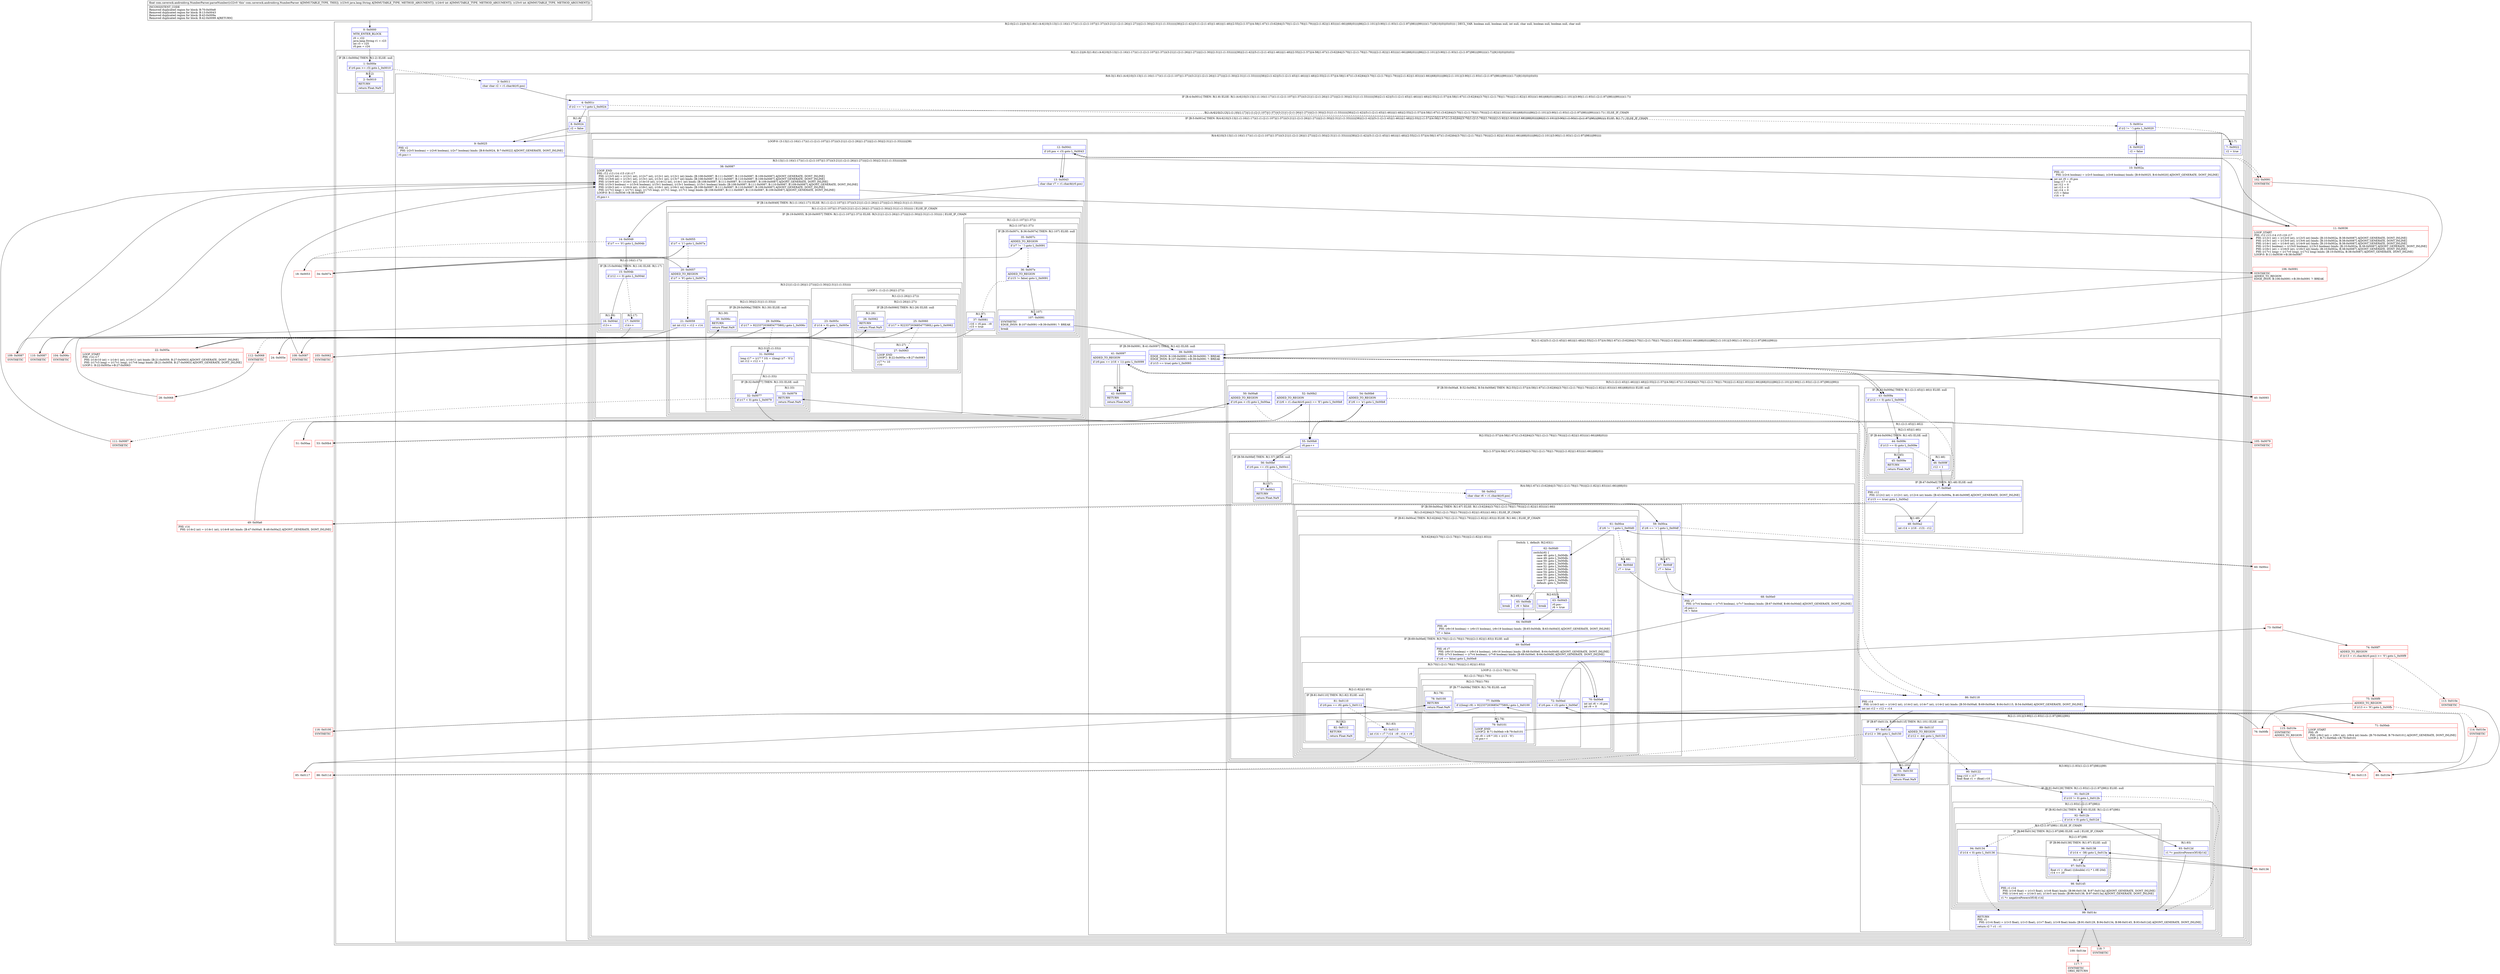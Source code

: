 digraph "CFG forcom.caverock.androidsvg.NumberParser.parseNumber(Ljava\/lang\/String;II)F" {
subgraph cluster_Region_347357995 {
label = "R(2:0|(2:(1:2)|(6:3|(1:8)(1:(4:6|10|(3:13|(1:(1:16)(1:17))(1:(1:(2:(1:107)|(1:37)))(3:21|(1:(2:(1:26)|(1:27)))|(2:(1:30)|(2:31|(1:(1:33))))))|38)|(2:(1:42)|(5:(1:(2:(1:45)|(1:46)))|(1:48)|(2:55|(2:(1:57)|(4:58|(1:67)(1:(3:62|64|(3:70|(1:(2:(1:78)|(1:79)))|(2:(1:82)|(1:83))))(1:66))|68|(0))))|86|(2:(1:101)|(3:90|(1:(1:93)(1:(2:(1:97)|98)))|99)))))(1:7))|9|10|(0)|(0)(0)))) | DECL_VAR: boolean null, boolean null, int null, char null, boolean null, boolean null, char null\l";
node [shape=record,color=blue];
Node_0 [shape=record,label="{0\:\ 0x0000|MTH_ENTER_BLOCK\l|r0 = r22\ljava.lang.String r1 = r23\lint r3 = r25\lr0.pos = r24\l}"];
subgraph cluster_Region_91463480 {
label = "R(2:(1:2)|(6:3|(1:8)(1:(4:6|10|(3:13|(1:(1:16)(1:17))(1:(1:(2:(1:107)|(1:37)))(3:21|(1:(2:(1:26)|(1:27)))|(2:(1:30)|(2:31|(1:(1:33))))))|38)|(2:(1:42)|(5:(1:(2:(1:45)|(1:46)))|(1:48)|(2:55|(2:(1:57)|(4:58|(1:67)(1:(3:62|64|(3:70|(1:(2:(1:78)|(1:79)))|(2:(1:82)|(1:83))))(1:66))|68|(0))))|86|(2:(1:101)|(3:90|(1:(1:93)(1:(2:(1:97)|98)))|99)))))(1:7))|9|10|(0)|(0)(0)))";
node [shape=record,color=blue];
subgraph cluster_IfRegion_852303139 {
label = "IF [B:1:0x000e] THEN: R(1:2) ELSE: null";
node [shape=record,color=blue];
Node_1 [shape=record,label="{1\:\ 0x000e|if (r0.pos \>= r3) goto L_0x0010\l}"];
subgraph cluster_Region_1757972447 {
label = "R(1:2)";
node [shape=record,color=blue];
Node_2 [shape=record,label="{2\:\ 0x0010|RETURN\l|return Float.NaN\l}"];
}
}
subgraph cluster_Region_948145558 {
label = "R(6:3|(1:8)(1:(4:6|10|(3:13|(1:(1:16)(1:17))(1:(1:(2:(1:107)|(1:37)))(3:21|(1:(2:(1:26)|(1:27)))|(2:(1:30)|(2:31|(1:(1:33))))))|38)|(2:(1:42)|(5:(1:(2:(1:45)|(1:46)))|(1:48)|(2:55|(2:(1:57)|(4:58|(1:67)(1:(3:62|64|(3:70|(1:(2:(1:78)|(1:79)))|(2:(1:82)|(1:83))))(1:66))|68|(0))))|86|(2:(1:101)|(3:90|(1:(1:93)(1:(2:(1:97)|98)))|99)))))(1:7))|9|10|(0)|(0)(0))";
node [shape=record,color=blue];
Node_3 [shape=record,label="{3\:\ 0x0011|char char r2 = r1.charAt(r0.pos)\l}"];
subgraph cluster_IfRegion_1851562354 {
label = "IF [B:4:0x001c] THEN: R(1:8) ELSE: R(1:(4:6|10|(3:13|(1:(1:16)(1:17))(1:(1:(2:(1:107)|(1:37)))(3:21|(1:(2:(1:26)|(1:27)))|(2:(1:30)|(2:31|(1:(1:33))))))|38)|(2:(1:42)|(5:(1:(2:(1:45)|(1:46)))|(1:48)|(2:55|(2:(1:57)|(4:58|(1:67)(1:(3:62|64|(3:70|(1:(2:(1:78)|(1:79)))|(2:(1:82)|(1:83))))(1:66))|68|(0))))|86|(2:(1:101)|(3:90|(1:(1:93)(1:(2:(1:97)|98)))|99)))))(1:7))";
node [shape=record,color=blue];
Node_4 [shape=record,label="{4\:\ 0x001c|if (r2 == '+') goto L_0x0024\l}"];
subgraph cluster_Region_771190282 {
label = "R(1:8)";
node [shape=record,color=blue];
Node_8 [shape=record,label="{8\:\ 0x0024|r2 = false\l}"];
}
subgraph cluster_Region_1014810774 {
label = "R(1:(4:6|10|(3:13|(1:(1:16)(1:17))(1:(1:(2:(1:107)|(1:37)))(3:21|(1:(2:(1:26)|(1:27)))|(2:(1:30)|(2:31|(1:(1:33))))))|38)|(2:(1:42)|(5:(1:(2:(1:45)|(1:46)))|(1:48)|(2:55|(2:(1:57)|(4:58|(1:67)(1:(3:62|64|(3:70|(1:(2:(1:78)|(1:79)))|(2:(1:82)|(1:83))))(1:66))|68|(0))))|86|(2:(1:101)|(3:90|(1:(1:93)(1:(2:(1:97)|98)))|99)))))(1:7)) | ELSE_IF_CHAIN\l";
node [shape=record,color=blue];
subgraph cluster_IfRegion_1972597465 {
label = "IF [B:5:0x001e] THEN: R(4:6|10|(3:13|(1:(1:16)(1:17))(1:(1:(2:(1:107)|(1:37)))(3:21|(1:(2:(1:26)|(1:27)))|(2:(1:30)|(2:31|(1:(1:33))))))|38)|(2:(1:42)|(5:(1:(2:(1:45)|(1:46)))|(1:48)|(2:55|(2:(1:57)|(4:58|(1:67)(1:(3:62|64|(3:70|(1:(2:(1:78)|(1:79)))|(2:(1:82)|(1:83))))(1:66))|68|(0))))|86|(2:(1:101)|(3:90|(1:(1:93)(1:(2:(1:97)|98)))|99))))) ELSE: R(1:7) | ELSE_IF_CHAIN\l";
node [shape=record,color=blue];
Node_5 [shape=record,label="{5\:\ 0x001e|if (r2 != '\-') goto L_0x0020\l}"];
subgraph cluster_Region_1423711641 {
label = "R(4:6|10|(3:13|(1:(1:16)(1:17))(1:(1:(2:(1:107)|(1:37)))(3:21|(1:(2:(1:26)|(1:27)))|(2:(1:30)|(2:31|(1:(1:33))))))|38)|(2:(1:42)|(5:(1:(2:(1:45)|(1:46)))|(1:48)|(2:55|(2:(1:57)|(4:58|(1:67)(1:(3:62|64|(3:70|(1:(2:(1:78)|(1:79)))|(2:(1:82)|(1:83))))(1:66))|68|(0))))|86|(2:(1:101)|(3:90|(1:(1:93)(1:(2:(1:97)|98)))|99)))))";
node [shape=record,color=blue];
Node_6 [shape=record,label="{6\:\ 0x0020|r2 = false\l}"];
Node_10 [shape=record,label="{10\:\ 0x002a|PHI: r2 \l  PHI: (r2v4 boolean) = (r2v5 boolean), (r2v8 boolean) binds: [B:9:0x0025, B:6:0x0020] A[DONT_GENERATE, DONT_INLINE]\l|int int r9 = r0.pos\llong r17 = 0\lint r12 = 0\lint r13 = 0\lint r14 = 0\lr15 = false\lr16 = 0\l}"];
subgraph cluster_LoopRegion_1709960995 {
label = "LOOP:0: (3:13|(1:(1:16)(1:17))(1:(1:(2:(1:107)|(1:37)))(3:21|(1:(2:(1:26)|(1:27)))|(2:(1:30)|(2:31|(1:(1:33))))))|38)";
node [shape=record,color=blue];
Node_12 [shape=record,label="{12\:\ 0x0041|if (r0.pos \< r3) goto L_0x0043\l}"];
subgraph cluster_Region_148628828 {
label = "R(3:13|(1:(1:16)(1:17))(1:(1:(2:(1:107)|(1:37)))(3:21|(1:(2:(1:26)|(1:27)))|(2:(1:30)|(2:31|(1:(1:33))))))|38)";
node [shape=record,color=blue];
Node_13 [shape=record,label="{13\:\ 0x0043|char char r7 = r1.charAt(r0.pos)\l}"];
subgraph cluster_IfRegion_892354166 {
label = "IF [B:14:0x0049] THEN: R(1:(1:16)(1:17)) ELSE: R(1:(1:(2:(1:107)|(1:37)))(3:21|(1:(2:(1:26)|(1:27)))|(2:(1:30)|(2:31|(1:(1:33))))))";
node [shape=record,color=blue];
Node_14 [shape=record,label="{14\:\ 0x0049|if (r7 == '0') goto L_0x004b\l}"];
subgraph cluster_Region_1714624767 {
label = "R(1:(1:16)(1:17))";
node [shape=record,color=blue];
subgraph cluster_IfRegion_343415982 {
label = "IF [B:15:0x004b] THEN: R(1:16) ELSE: R(1:17)";
node [shape=record,color=blue];
Node_15 [shape=record,label="{15\:\ 0x004b|if (r12 == 0) goto L_0x004d\l}"];
subgraph cluster_Region_290015706 {
label = "R(1:16)";
node [shape=record,color=blue];
Node_16 [shape=record,label="{16\:\ 0x004d|r13++\l}"];
}
subgraph cluster_Region_1668827129 {
label = "R(1:17)";
node [shape=record,color=blue];
Node_17 [shape=record,label="{17\:\ 0x0050|r14++\l}"];
}
}
}
subgraph cluster_Region_2141245790 {
label = "R(1:(1:(2:(1:107)|(1:37)))(3:21|(1:(2:(1:26)|(1:27)))|(2:(1:30)|(2:31|(1:(1:33)))))) | ELSE_IF_CHAIN\l";
node [shape=record,color=blue];
subgraph cluster_IfRegion_1604346341 {
label = "IF [B:19:0x0055, B:20:0x0057] THEN: R(1:(2:(1:107)|(1:37))) ELSE: R(3:21|(1:(2:(1:26)|(1:27)))|(2:(1:30)|(2:31|(1:(1:33))))) | ELSE_IF_CHAIN\l";
node [shape=record,color=blue];
Node_19 [shape=record,label="{19\:\ 0x0055|if (r7 \< '1') goto L_0x007a\l}"];
Node_20 [shape=record,label="{20\:\ 0x0057|ADDED_TO_REGION\l|if (r7 \> '9') goto L_0x007a\l}"];
subgraph cluster_Region_1400522506 {
label = "R(1:(2:(1:107)|(1:37)))";
node [shape=record,color=blue];
subgraph cluster_Region_160963979 {
label = "R(2:(1:107)|(1:37))";
node [shape=record,color=blue];
subgraph cluster_IfRegion_2004009633 {
label = "IF [B:35:0x007c, B:36:0x007e] THEN: R(1:107) ELSE: null";
node [shape=record,color=blue];
Node_35 [shape=record,label="{35\:\ 0x007c|ADDED_TO_REGION\l|if (r7 != '.') goto L_0x0091\l}"];
Node_36 [shape=record,label="{36\:\ 0x007e|ADDED_TO_REGION\l|if (r15 != false) goto L_0x0091\l}"];
subgraph cluster_Region_1997670567 {
label = "R(1:107)";
node [shape=record,color=blue];
Node_107 [shape=record,label="{107\:\ 0x0091|SYNTHETIC\lEDGE_INSN: B:107:0x0091\-\>B:39:0x0091 ?: BREAK  \l|break\l}"];
}
}
subgraph cluster_Region_976726113 {
label = "R(1:37)";
node [shape=record,color=blue];
Node_37 [shape=record,label="{37\:\ 0x0081|r16 = r0.pos \- r9\lr15 = true\l}"];
}
}
}
subgraph cluster_Region_243612721 {
label = "R(3:21|(1:(2:(1:26)|(1:27)))|(2:(1:30)|(2:31|(1:(1:33)))))";
node [shape=record,color=blue];
Node_21 [shape=record,label="{21\:\ 0x0059|int int r12 = r12 + r14\l}"];
subgraph cluster_LoopRegion_1868235688 {
label = "LOOP:1: (1:(2:(1:26)|(1:27)))";
node [shape=record,color=blue];
Node_23 [shape=record,label="{23\:\ 0x005c|if (r14 \> 0) goto L_0x005e\l}"];
subgraph cluster_Region_247532858 {
label = "R(1:(2:(1:26)|(1:27)))";
node [shape=record,color=blue];
subgraph cluster_Region_260196863 {
label = "R(2:(1:26)|(1:27))";
node [shape=record,color=blue];
subgraph cluster_IfRegion_1300462824 {
label = "IF [B:25:0x0060] THEN: R(1:26) ELSE: null";
node [shape=record,color=blue];
Node_25 [shape=record,label="{25\:\ 0x0060|if (r17 \> 922337203685477580L) goto L_0x0062\l}"];
subgraph cluster_Region_1178560961 {
label = "R(1:26)";
node [shape=record,color=blue];
Node_26 [shape=record,label="{26\:\ 0x0062|RETURN\l|return Float.NaN\l}"];
}
}
subgraph cluster_Region_2121554933 {
label = "R(1:27)";
node [shape=record,color=blue];
Node_27 [shape=record,label="{27\:\ 0x0063|LOOP_END\lLOOP:1: B:22:0x005a\-\>B:27:0x0063\l|r17 *= 10\lr14\-\-\l}"];
}
}
}
}
subgraph cluster_Region_563021457 {
label = "R(2:(1:30)|(2:31|(1:(1:33))))";
node [shape=record,color=blue];
subgraph cluster_IfRegion_1367961045 {
label = "IF [B:29:0x006a] THEN: R(1:30) ELSE: null";
node [shape=record,color=blue];
Node_29 [shape=record,label="{29\:\ 0x006a|if (r17 \> 922337203685477580L) goto L_0x006c\l}"];
subgraph cluster_Region_664889159 {
label = "R(1:30)";
node [shape=record,color=blue];
Node_30 [shape=record,label="{30\:\ 0x006c|RETURN\l|return Float.NaN\l}"];
}
}
subgraph cluster_Region_749078035 {
label = "R(2:31|(1:(1:33)))";
node [shape=record,color=blue];
Node_31 [shape=record,label="{31\:\ 0x006d|long r17 = (r17 * 10) + ((long) (r7 \- '0'))\lint r12 = r12 + 1\l}"];
subgraph cluster_Region_988880893 {
label = "R(1:(1:33))";
node [shape=record,color=blue];
subgraph cluster_IfRegion_234766306 {
label = "IF [B:32:0x0077] THEN: R(1:33) ELSE: null";
node [shape=record,color=blue];
Node_32 [shape=record,label="{32\:\ 0x0077|if (r17 \< 0) goto L_0x0079\l}"];
subgraph cluster_Region_121444355 {
label = "R(1:33)";
node [shape=record,color=blue];
Node_33 [shape=record,label="{33\:\ 0x0079|RETURN\l|return Float.NaN\l}"];
}
}
}
}
}
}
}
}
}
Node_38 [shape=record,label="{38\:\ 0x0087|LOOP_END\lPHI: r12 r13 r14 r15 r16 r17 \l  PHI: (r12v5 int) = (r12v1 int), (r12v7 int), (r12v1 int), (r12v1 int) binds: [B:108:0x0087, B:111:0x0087, B:110:0x0087, B:109:0x0087] A[DONT_GENERATE, DONT_INLINE]\l  PHI: (r13v6 int) = (r13v1 int), (r13v1 int), (r13v1 int), (r13v7 int) binds: [B:108:0x0087, B:111:0x0087, B:110:0x0087, B:109:0x0087] A[DONT_GENERATE, DONT_INLINE]\l  PHI: (r14v9 int) = (r14v1 int), (r14v10 int), (r14v12 int), (r14v1 int) binds: [B:108:0x0087, B:111:0x0087, B:110:0x0087, B:109:0x0087] A[DONT_GENERATE, DONT_INLINE]\l  PHI: (r15v3 boolean) = (r15v4 boolean), (r15v1 boolean), (r15v1 boolean), (r15v1 boolean) binds: [B:108:0x0087, B:111:0x0087, B:110:0x0087, B:109:0x0087] A[DONT_GENERATE, DONT_INLINE]\l  PHI: (r16v3 int) = (r16v4 int), (r16v1 int), (r16v1 int), (r16v1 int) binds: [B:108:0x0087, B:111:0x0087, B:110:0x0087, B:109:0x0087] A[DONT_GENERATE, DONT_INLINE]\l  PHI: (r17v2 long) = (r17v1 long), (r17v5 long), (r17v1 long), (r17v1 long) binds: [B:108:0x0087, B:111:0x0087, B:110:0x0087, B:109:0x0087] A[DONT_GENERATE, DONT_INLINE]\lLOOP:0: B:11:0x0036\-\>B:38:0x0087\l|r0.pos++\l}"];
}
}
subgraph cluster_Region_1583295995 {
label = "R(2:(1:42)|(5:(1:(2:(1:45)|(1:46)))|(1:48)|(2:55|(2:(1:57)|(4:58|(1:67)(1:(3:62|64|(3:70|(1:(2:(1:78)|(1:79)))|(2:(1:82)|(1:83))))(1:66))|68|(0))))|86|(2:(1:101)|(3:90|(1:(1:93)(1:(2:(1:97)|98)))|99))))";
node [shape=record,color=blue];
subgraph cluster_IfRegion_2025687986 {
label = "IF [B:39:0x0091, B:41:0x0097] THEN: R(1:42) ELSE: null";
node [shape=record,color=blue];
Node_39 [shape=record,label="{39\:\ 0x0091|EDGE_INSN: B:106:0x0091\-\>B:39:0x0091 ?: BREAK  \lEDGE_INSN: B:107:0x0091\-\>B:39:0x0091 ?: BREAK  \l|if (r15 == true) goto L_0x0093\l}"];
Node_41 [shape=record,label="{41\:\ 0x0097|ADDED_TO_REGION\l|if (r0.pos == (r16 + 1)) goto L_0x0099\l}"];
subgraph cluster_Region_1927868968 {
label = "R(1:42)";
node [shape=record,color=blue];
Node_42 [shape=record,label="{42\:\ 0x0099|RETURN\l|return Float.NaN\l}"];
}
}
subgraph cluster_Region_906665886 {
label = "R(5:(1:(2:(1:45)|(1:46)))|(1:48)|(2:55|(2:(1:57)|(4:58|(1:67)(1:(3:62|64|(3:70|(1:(2:(1:78)|(1:79)))|(2:(1:82)|(1:83))))(1:66))|68|(0))))|86|(2:(1:101)|(3:90|(1:(1:93)(1:(2:(1:97)|98)))|99)))";
node [shape=record,color=blue];
subgraph cluster_IfRegion_1928860460 {
label = "IF [B:43:0x009a] THEN: R(1:(2:(1:45)|(1:46))) ELSE: null";
node [shape=record,color=blue];
Node_43 [shape=record,label="{43\:\ 0x009a|if (r12 == 0) goto L_0x009c\l}"];
subgraph cluster_Region_1087640959 {
label = "R(1:(2:(1:45)|(1:46)))";
node [shape=record,color=blue];
subgraph cluster_Region_801566822 {
label = "R(2:(1:45)|(1:46))";
node [shape=record,color=blue];
subgraph cluster_IfRegion_597318060 {
label = "IF [B:44:0x009c] THEN: R(1:45) ELSE: null";
node [shape=record,color=blue];
Node_44 [shape=record,label="{44\:\ 0x009c|if (r13 == 0) goto L_0x009e\l}"];
subgraph cluster_Region_147927184 {
label = "R(1:45)";
node [shape=record,color=blue];
Node_45 [shape=record,label="{45\:\ 0x009e|RETURN\l|return Float.NaN\l}"];
}
}
subgraph cluster_Region_1120558115 {
label = "R(1:46)";
node [shape=record,color=blue];
Node_46 [shape=record,label="{46\:\ 0x009f|r12 = 1\l}"];
}
}
}
}
subgraph cluster_IfRegion_1048749828 {
label = "IF [B:47:0x00a0] THEN: R(1:48) ELSE: null";
node [shape=record,color=blue];
Node_47 [shape=record,label="{47\:\ 0x00a0|PHI: r12 \l  PHI: (r12v2 int) = (r12v1 int), (r12v4 int) binds: [B:43:0x009a, B:46:0x009f] A[DONT_GENERATE, DONT_INLINE]\l|if (r15 == true) goto L_0x00a2\l}"];
subgraph cluster_Region_1648587284 {
label = "R(1:48)";
node [shape=record,color=blue];
Node_48 [shape=record,label="{48\:\ 0x00a2|int r14 = (r16 \- r13) \- r12\l}"];
}
}
subgraph cluster_IfRegion_547188603 {
label = "IF [B:50:0x00a8, B:52:0x00b2, B:54:0x00b6] THEN: R(2:55|(2:(1:57)|(4:58|(1:67)(1:(3:62|64|(3:70|(1:(2:(1:78)|(1:79)))|(2:(1:82)|(1:83))))(1:66))|68|(0)))) ELSE: null";
node [shape=record,color=blue];
Node_50 [shape=record,label="{50\:\ 0x00a8|ADDED_TO_REGION\l|if (r0.pos \< r3) goto L_0x00aa\l}"];
Node_52 [shape=record,label="{52\:\ 0x00b2|ADDED_TO_REGION\l|if ((r6 = r1.charAt(r0.pos)) == 'E') goto L_0x00b8\l}"];
Node_54 [shape=record,label="{54\:\ 0x00b6|ADDED_TO_REGION\l|if (r6 == 'e') goto L_0x00b8\l}"];
subgraph cluster_Region_1025374736 {
label = "R(2:55|(2:(1:57)|(4:58|(1:67)(1:(3:62|64|(3:70|(1:(2:(1:78)|(1:79)))|(2:(1:82)|(1:83))))(1:66))|68|(0))))";
node [shape=record,color=blue];
Node_55 [shape=record,label="{55\:\ 0x00b8|r0.pos++\l}"];
subgraph cluster_Region_1560444705 {
label = "R(2:(1:57)|(4:58|(1:67)(1:(3:62|64|(3:70|(1:(2:(1:78)|(1:79)))|(2:(1:82)|(1:83))))(1:66))|68|(0)))";
node [shape=record,color=blue];
subgraph cluster_IfRegion_784769618 {
label = "IF [B:56:0x00bf] THEN: R(1:57) ELSE: null";
node [shape=record,color=blue];
Node_56 [shape=record,label="{56\:\ 0x00bf|if (r0.pos == r3) goto L_0x00c1\l}"];
subgraph cluster_Region_1163911463 {
label = "R(1:57)";
node [shape=record,color=blue];
Node_57 [shape=record,label="{57\:\ 0x00c1|RETURN\l|return Float.NaN\l}"];
}
}
subgraph cluster_Region_377937240 {
label = "R(4:58|(1:67)(1:(3:62|64|(3:70|(1:(2:(1:78)|(1:79)))|(2:(1:82)|(1:83))))(1:66))|68|(0))";
node [shape=record,color=blue];
Node_58 [shape=record,label="{58\:\ 0x00c2|char char r6 = r1.charAt(r0.pos)\l}"];
subgraph cluster_IfRegion_1469111758 {
label = "IF [B:59:0x00ca] THEN: R(1:67) ELSE: R(1:(3:62|64|(3:70|(1:(2:(1:78)|(1:79)))|(2:(1:82)|(1:83))))(1:66))";
node [shape=record,color=blue];
Node_59 [shape=record,label="{59\:\ 0x00ca|if (r6 == '+') goto L_0x00df\l}"];
subgraph cluster_Region_1890371512 {
label = "R(1:67)";
node [shape=record,color=blue];
Node_67 [shape=record,label="{67\:\ 0x00df|r7 = false\l}"];
}
subgraph cluster_Region_1149967532 {
label = "R(1:(3:62|64|(3:70|(1:(2:(1:78)|(1:79)))|(2:(1:82)|(1:83))))(1:66)) | ELSE_IF_CHAIN\l";
node [shape=record,color=blue];
subgraph cluster_IfRegion_1138675790 {
label = "IF [B:61:0x00ce] THEN: R(3:62|64|(3:70|(1:(2:(1:78)|(1:79)))|(2:(1:82)|(1:83)))) ELSE: R(1:66) | ELSE_IF_CHAIN\l";
node [shape=record,color=blue];
Node_61 [shape=record,label="{61\:\ 0x00ce|if (r6 != '\-') goto L_0x00d0\l}"];
subgraph cluster_Region_350937616 {
label = "R(3:62|64|(3:70|(1:(2:(1:78)|(1:79)))|(2:(1:82)|(1:83))))";
node [shape=record,color=blue];
subgraph cluster_SwitchRegion_52440838 {
label = "Switch: 1, default: R(2:63|1)";
node [shape=record,color=blue];
Node_62 [shape=record,label="{62\:\ 0x00d0|switch(r6) \{\l    case 48: goto L_0x00db;\l    case 49: goto L_0x00db;\l    case 50: goto L_0x00db;\l    case 51: goto L_0x00db;\l    case 52: goto L_0x00db;\l    case 53: goto L_0x00db;\l    case 54: goto L_0x00db;\l    case 55: goto L_0x00db;\l    case 56: goto L_0x00db;\l    case 57: goto L_0x00db;\l    default: goto L_0x00d3;\l\}\l}"];
subgraph cluster_Region_372291476 {
label = "R(2:65|1)";
node [shape=record,color=blue];
Node_65 [shape=record,label="{65\:\ 0x00db|r6 = false\l}"];
Node_InsnContainer_370451287 [shape=record,label="{|break\l}"];
}
subgraph cluster_Region_3613677 {
label = "R(2:63|1)";
node [shape=record,color=blue];
Node_63 [shape=record,label="{63\:\ 0x00d3|r0.pos\-\-\lr6 = true\l}"];
Node_InsnContainer_1478569411 [shape=record,label="{|break\l}"];
}
}
Node_64 [shape=record,label="{64\:\ 0x00d9|PHI: r6 \l  PHI: (r6v16 boolean) = (r6v15 boolean), (r6v19 boolean) binds: [B:65:0x00db, B:63:0x00d3] A[DONT_GENERATE, DONT_INLINE]\l|r7 = false\l}"];
subgraph cluster_IfRegion_1649260857 {
label = "IF [B:69:0x00e6] THEN: R(3:70|(1:(2:(1:78)|(1:79)))|(2:(1:82)|(1:83))) ELSE: null";
node [shape=record,color=blue];
Node_69 [shape=record,label="{69\:\ 0x00e6|PHI: r6 r7 \l  PHI: (r6v10 boolean) = (r6v14 boolean), (r6v16 boolean) binds: [B:68:0x00e0, B:64:0x00d9] A[DONT_GENERATE, DONT_INLINE]\l  PHI: (r7v3 boolean) = (r7v4 boolean), (r7v8 boolean) binds: [B:68:0x00e0, B:64:0x00d9] A[DONT_GENERATE, DONT_INLINE]\l|if (r6 == false) goto L_0x00e8\l}"];
subgraph cluster_Region_962305119 {
label = "R(3:70|(1:(2:(1:78)|(1:79)))|(2:(1:82)|(1:83)))";
node [shape=record,color=blue];
Node_70 [shape=record,label="{70\:\ 0x00e8|int int r6 = r0.pos\lint r9 = 0\l}"];
subgraph cluster_LoopRegion_235591375 {
label = "LOOP:2: (1:(2:(1:78)|(1:79)))";
node [shape=record,color=blue];
Node_72 [shape=record,label="{72\:\ 0x00ed|if (r0.pos \< r3) goto L_0x00ef\l}"];
subgraph cluster_Region_2118104992 {
label = "R(1:(2:(1:78)|(1:79)))";
node [shape=record,color=blue];
subgraph cluster_Region_1300413739 {
label = "R(2:(1:78)|(1:79))";
node [shape=record,color=blue];
subgraph cluster_IfRegion_1349314880 {
label = "IF [B:77:0x00fe] THEN: R(1:78) ELSE: null";
node [shape=record,color=blue];
Node_77 [shape=record,label="{77\:\ 0x00fe|if (((long) r9) \> 922337203685477580L) goto L_0x0100\l}"];
subgraph cluster_Region_471649901 {
label = "R(1:78)";
node [shape=record,color=blue];
Node_78 [shape=record,label="{78\:\ 0x0100|RETURN\l|return Float.NaN\l}"];
}
}
subgraph cluster_Region_1769834441 {
label = "R(1:79)";
node [shape=record,color=blue];
Node_79 [shape=record,label="{79\:\ 0x0101|LOOP_END\lLOOP:2: B:71:0x00eb\-\>B:79:0x0101\l|int r9 = (r9 * 10) + (r13 \- '0')\lr0.pos++\l}"];
}
}
}
}
subgraph cluster_Region_320284838 {
label = "R(2:(1:82)|(1:83))";
node [shape=record,color=blue];
subgraph cluster_IfRegion_2053243654 {
label = "IF [B:81:0x0110] THEN: R(1:82) ELSE: null";
node [shape=record,color=blue];
Node_81 [shape=record,label="{81\:\ 0x0110|if (r0.pos == r6) goto L_0x0112\l}"];
subgraph cluster_Region_278274003 {
label = "R(1:82)";
node [shape=record,color=blue];
Node_82 [shape=record,label="{82\:\ 0x0112|RETURN\l|return Float.NaN\l}"];
}
}
subgraph cluster_Region_941940414 {
label = "R(1:83)";
node [shape=record,color=blue];
Node_83 [shape=record,label="{83\:\ 0x0113|int r14 = r7 ? r14 \- r9 : r14 + r9\l}"];
}
}
}
}
}
subgraph cluster_Region_562236110 {
label = "R(1:66)";
node [shape=record,color=blue];
Node_66 [shape=record,label="{66\:\ 0x00dd|r7 = true\l}"];
}
}
}
}
Node_68 [shape=record,label="{68\:\ 0x00e0|PHI: r7 \l  PHI: (r7v4 boolean) = (r7v5 boolean), (r7v7 boolean) binds: [B:67:0x00df, B:66:0x00dd] A[DONT_GENERATE, DONT_INLINE]\l|r0.pos++\lr6 = false\l}"];
subgraph cluster_IfRegion_1218810639 {
label = "IF [B:69:0x00e6] THEN: R(0) ELSE: null";
node [shape=record,color=blue];
Node_69 [shape=record,label="{69\:\ 0x00e6|PHI: r6 r7 \l  PHI: (r6v10 boolean) = (r6v14 boolean), (r6v16 boolean) binds: [B:68:0x00e0, B:64:0x00d9] A[DONT_GENERATE, DONT_INLINE]\l  PHI: (r7v3 boolean) = (r7v4 boolean), (r7v8 boolean) binds: [B:68:0x00e0, B:64:0x00d9] A[DONT_GENERATE, DONT_INLINE]\l|if (r6 == false) goto L_0x00e8\l}"];
subgraph cluster_Region_850416592 {
label = "R(0)";
node [shape=record,color=blue];
}
}
}
}
}
}
Node_86 [shape=record,label="{86\:\ 0x0118|PHI: r14 \l  PHI: (r14v3 int) = (r14v2 int), (r14v2 int), (r14v7 int), (r14v2 int) binds: [B:50:0x00a8, B:69:0x00e6, B:84:0x0115, B:54:0x00b6] A[DONT_GENERATE, DONT_INLINE]\l|int int r12 = r12 + r14\l}"];
subgraph cluster_Region_407379768 {
label = "R(2:(1:101)|(3:90|(1:(1:93)(1:(2:(1:97)|98)))|99))";
node [shape=record,color=blue];
subgraph cluster_IfRegion_1760889194 {
label = "IF [B:87:0x011b, B:89:0x011f] THEN: R(1:101) ELSE: null";
node [shape=record,color=blue];
Node_87 [shape=record,label="{87\:\ 0x011b|if (r12 \> 39) goto L_0x0150\l}"];
Node_89 [shape=record,label="{89\:\ 0x011f|ADDED_TO_REGION\l|if (r12 \< \-44) goto L_0x0150\l}"];
subgraph cluster_Region_947970917 {
label = "R(1:101)";
node [shape=record,color=blue];
Node_101 [shape=record,label="{101\:\ 0x0150|RETURN\l|return Float.NaN\l}"];
}
}
subgraph cluster_Region_1257288055 {
label = "R(3:90|(1:(1:93)(1:(2:(1:97)|98)))|99)";
node [shape=record,color=blue];
Node_90 [shape=record,label="{90\:\ 0x0122|long r10 = r17\lfloat float r1 = (float) r10\l}"];
subgraph cluster_IfRegion_2088890333 {
label = "IF [B:91:0x0129] THEN: R(1:(1:93)(1:(2:(1:97)|98))) ELSE: null";
node [shape=record,color=blue];
Node_91 [shape=record,label="{91\:\ 0x0129|if (r10 != 0) goto L_0x012b\l}"];
subgraph cluster_Region_1557738129 {
label = "R(1:(1:93)(1:(2:(1:97)|98)))";
node [shape=record,color=blue];
subgraph cluster_IfRegion_308159747 {
label = "IF [B:92:0x012b] THEN: R(1:93) ELSE: R(1:(2:(1:97)|98))";
node [shape=record,color=blue];
Node_92 [shape=record,label="{92\:\ 0x012b|if (r14 \> 0) goto L_0x012d\l}"];
subgraph cluster_Region_1247179733 {
label = "R(1:93)";
node [shape=record,color=blue];
Node_93 [shape=record,label="{93\:\ 0x012d|r1 *= positivePowersOf10[r14]\l}"];
}
subgraph cluster_Region_1816642569 {
label = "R(1:(2:(1:97)|98)) | ELSE_IF_CHAIN\l";
node [shape=record,color=blue];
subgraph cluster_IfRegion_1419351311 {
label = "IF [B:94:0x0134] THEN: R(2:(1:97)|98) ELSE: null | ELSE_IF_CHAIN\l";
node [shape=record,color=blue];
Node_94 [shape=record,label="{94\:\ 0x0134|if (r14 \< 0) goto L_0x0136\l}"];
subgraph cluster_Region_384434811 {
label = "R(2:(1:97)|98)";
node [shape=record,color=blue];
subgraph cluster_IfRegion_1971275754 {
label = "IF [B:96:0x0138] THEN: R(1:97) ELSE: null";
node [shape=record,color=blue];
Node_96 [shape=record,label="{96\:\ 0x0138|if (r14 \< \-38) goto L_0x013a\l}"];
subgraph cluster_Region_1521503257 {
label = "R(1:97)";
node [shape=record,color=blue];
Node_97 [shape=record,label="{97\:\ 0x013a|float r1 = (float) (((double) r1) * 1.0E\-20d)\lr14 += 20\l}"];
}
}
Node_98 [shape=record,label="{98\:\ 0x0145|PHI: r1 r14 \l  PHI: (r1v6 float) = (r1v3 float), (r1v8 float) binds: [B:96:0x0138, B:97:0x013a] A[DONT_GENERATE, DONT_INLINE]\l  PHI: (r14v4 int) = (r14v3 int), (r14v5 int) binds: [B:96:0x0138, B:97:0x013a] A[DONT_GENERATE, DONT_INLINE]\l|r1 *= negativePowersOf10[\-r14]\l}"];
}
}
}
}
}
}
Node_99 [shape=record,label="{99\:\ 0x014c|RETURN\lPHI: r1 \l  PHI: (r1v4 float) = (r1v3 float), (r1v3 float), (r1v7 float), (r1v9 float) binds: [B:91:0x0129, B:94:0x0134, B:98:0x0145, B:93:0x012d] A[DONT_GENERATE, DONT_INLINE]\l|return r2 ? \-r1 : r1\l}"];
}
}
}
}
}
subgraph cluster_Region_1589745722 {
label = "R(1:7)";
node [shape=record,color=blue];
Node_7 [shape=record,label="{7\:\ 0x0022|r2 = true\l}"];
}
}
}
}
Node_9 [shape=record,label="{9\:\ 0x0025|PHI: r2 \l  PHI: (r2v5 boolean) = (r2v6 boolean), (r2v7 boolean) binds: [B:8:0x0024, B:7:0x0022] A[DONT_GENERATE, DONT_INLINE]\l|r0.pos++\l}"];
Node_10 [shape=record,label="{10\:\ 0x002a|PHI: r2 \l  PHI: (r2v4 boolean) = (r2v5 boolean), (r2v8 boolean) binds: [B:9:0x0025, B:6:0x0020] A[DONT_GENERATE, DONT_INLINE]\l|int int r9 = r0.pos\llong r17 = 0\lint r12 = 0\lint r13 = 0\lint r14 = 0\lr15 = false\lr16 = 0\l}"];
subgraph cluster_LoopRegion_1416947240 {
label = "LOOP:0: (0)";
node [shape=record,color=blue];
Node_12 [shape=record,label="{12\:\ 0x0041|if (r0.pos \< r3) goto L_0x0043\l}"];
subgraph cluster_Region_875476838 {
label = "R(0)";
node [shape=record,color=blue];
}
}
subgraph cluster_IfRegion_166966591 {
label = "IF [B:39:0x0091, B:41:0x0097] THEN: R(0) ELSE: R(0)";
node [shape=record,color=blue];
Node_39 [shape=record,label="{39\:\ 0x0091|EDGE_INSN: B:106:0x0091\-\>B:39:0x0091 ?: BREAK  \lEDGE_INSN: B:107:0x0091\-\>B:39:0x0091 ?: BREAK  \l|if (r15 == true) goto L_0x0093\l}"];
Node_41 [shape=record,label="{41\:\ 0x0097|ADDED_TO_REGION\l|if (r0.pos == (r16 + 1)) goto L_0x0099\l}"];
subgraph cluster_Region_193651021 {
label = "R(0)";
node [shape=record,color=blue];
}
subgraph cluster_Region_508696343 {
label = "R(0)";
node [shape=record,color=blue];
}
}
}
}
}
Node_11 [shape=record,color=red,label="{11\:\ 0x0036|LOOP_START\lPHI: r12 r13 r14 r15 r16 r17 \l  PHI: (r12v1 int) = (r12v0 int), (r12v5 int) binds: [B:10:0x002a, B:38:0x0087] A[DONT_GENERATE, DONT_INLINE]\l  PHI: (r13v1 int) = (r13v0 int), (r13v6 int) binds: [B:10:0x002a, B:38:0x0087] A[DONT_GENERATE, DONT_INLINE]\l  PHI: (r14v1 int) = (r14v0 int), (r14v9 int) binds: [B:10:0x002a, B:38:0x0087] A[DONT_GENERATE, DONT_INLINE]\l  PHI: (r15v1 boolean) = (r15v0 boolean), (r15v3 boolean) binds: [B:10:0x002a, B:38:0x0087] A[DONT_GENERATE, DONT_INLINE]\l  PHI: (r16v1 int) = (r16v0 int), (r16v3 int) binds: [B:10:0x002a, B:38:0x0087] A[DONT_GENERATE, DONT_INLINE]\l  PHI: (r17v1 long) = (r17v0 long), (r17v2 long) binds: [B:10:0x002a, B:38:0x0087] A[DONT_GENERATE, DONT_INLINE]\lLOOP:0: B:11:0x0036\-\>B:38:0x0087\l}"];
Node_18 [shape=record,color=red,label="{18\:\ 0x0053}"];
Node_22 [shape=record,color=red,label="{22\:\ 0x005a|LOOP_START\lPHI: r14 r17 \l  PHI: (r14v10 int) = (r14v1 int), (r14v11 int) binds: [B:21:0x0059, B:27:0x0063] A[DONT_GENERATE, DONT_INLINE]\l  PHI: (r17v3 long) = (r17v1 long), (r17v6 long) binds: [B:21:0x0059, B:27:0x0063] A[DONT_GENERATE, DONT_INLINE]\lLOOP:1: B:22:0x005a\-\>B:27:0x0063\l}"];
Node_24 [shape=record,color=red,label="{24\:\ 0x005e}"];
Node_28 [shape=record,color=red,label="{28\:\ 0x0068}"];
Node_34 [shape=record,color=red,label="{34\:\ 0x007a}"];
Node_40 [shape=record,color=red,label="{40\:\ 0x0093}"];
Node_49 [shape=record,color=red,label="{49\:\ 0x00a6|PHI: r14 \l  PHI: (r14v2 int) = (r14v1 int), (r14v8 int) binds: [B:47:0x00a0, B:48:0x00a2] A[DONT_GENERATE, DONT_INLINE]\l}"];
Node_51 [shape=record,color=red,label="{51\:\ 0x00aa}"];
Node_53 [shape=record,color=red,label="{53\:\ 0x00b4}"];
Node_60 [shape=record,color=red,label="{60\:\ 0x00cc}"];
Node_71 [shape=record,color=red,label="{71\:\ 0x00eb|LOOP_START\lPHI: r9 \l  PHI: (r9v2 int) = (r9v1 int), (r9v4 int) binds: [B:70:0x00e8, B:79:0x0101] A[DONT_GENERATE, DONT_INLINE]\lLOOP:2: B:71:0x00eb\-\>B:79:0x0101\l}"];
Node_73 [shape=record,color=red,label="{73\:\ 0x00ef}"];
Node_74 [shape=record,color=red,label="{74\:\ 0x00f7|ADDED_TO_REGION\l|if ((r13 = r1.charAt(r0.pos)) \>= '0') goto L_0x00f9\l}"];
Node_75 [shape=record,color=red,label="{75\:\ 0x00f9|ADDED_TO_REGION\l|if (r13 \<= '9') goto L_0x00fb\l}"];
Node_76 [shape=record,color=red,label="{76\:\ 0x00fb}"];
Node_80 [shape=record,color=red,label="{80\:\ 0x010e}"];
Node_84 [shape=record,color=red,label="{84\:\ 0x0115}"];
Node_85 [shape=record,color=red,label="{85\:\ 0x0117}"];
Node_88 [shape=record,color=red,label="{88\:\ 0x011d}"];
Node_95 [shape=record,color=red,label="{95\:\ 0x0136}"];
Node_100 [shape=record,color=red,label="{100\:\ 0x014e}"];
Node_102 [shape=record,color=red,label="{102\:\ 0x0091|SYNTHETIC\l}"];
Node_103 [shape=record,color=red,label="{103\:\ 0x0062|SYNTHETIC\l}"];
Node_104 [shape=record,color=red,label="{104\:\ 0x006c|SYNTHETIC\l}"];
Node_105 [shape=record,color=red,label="{105\:\ 0x0079|SYNTHETIC\l}"];
Node_106 [shape=record,color=red,label="{106\:\ 0x0091|SYNTHETIC\lADDED_TO_REGION\lEDGE_INSN: B:106:0x0091\-\>B:39:0x0091 ?: BREAK  \l}"];
Node_108 [shape=record,color=red,label="{108\:\ 0x0087|SYNTHETIC\l}"];
Node_109 [shape=record,color=red,label="{109\:\ 0x0087|SYNTHETIC\l}"];
Node_110 [shape=record,color=red,label="{110\:\ 0x0087|SYNTHETIC\l}"];
Node_111 [shape=record,color=red,label="{111\:\ 0x0087|SYNTHETIC\l}"];
Node_112 [shape=record,color=red,label="{112\:\ 0x0068|SYNTHETIC\l}"];
Node_113 [shape=record,color=red,label="{113\:\ 0x010e|SYNTHETIC\l}"];
Node_114 [shape=record,color=red,label="{114\:\ 0x010e|SYNTHETIC\l}"];
Node_115 [shape=record,color=red,label="{115\:\ 0x010e|SYNTHETIC\lADDED_TO_REGION\l}"];
Node_116 [shape=record,color=red,label="{116\:\ 0x0100|SYNTHETIC\l}"];
Node_117 [shape=record,color=red,label="{117\:\ ?|SYNTHETIC\lORIG_RETURN\l}"];
Node_118 [shape=record,color=red,label="{118\:\ ?|SYNTHETIC\l}"];
MethodNode[shape=record,label="{float com.caverock.androidsvg.NumberParser.parseNumber((r22v0 'this' com.caverock.androidsvg.NumberParser A[IMMUTABLE_TYPE, THIS]), (r23v0 java.lang.String A[IMMUTABLE_TYPE, METHOD_ARGUMENT]), (r24v0 int A[IMMUTABLE_TYPE, METHOD_ARGUMENT]), (r25v0 int A[IMMUTABLE_TYPE, METHOD_ARGUMENT]))  | INCONSISTENT_CODE\lRemoved duplicated region for block: B:70:0x00e8 \lRemoved duplicated region for block: B:13:0x0043 \lRemoved duplicated region for block: B:43:0x009a \lRemoved duplicated region for block: B:42:0x0099 A[RETURN]\l}"];
MethodNode -> Node_0;
Node_0 -> Node_1;
Node_1 -> Node_2;
Node_1 -> Node_3[style=dashed];
Node_3 -> Node_4;
Node_4 -> Node_5[style=dashed];
Node_4 -> Node_8;
Node_8 -> Node_9;
Node_5 -> Node_6;
Node_5 -> Node_7[style=dashed];
Node_6 -> Node_10;
Node_10 -> Node_11;
Node_12 -> Node_13;
Node_12 -> Node_102[style=dashed];
Node_13 -> Node_14;
Node_14 -> Node_15;
Node_14 -> Node_18[style=dashed];
Node_15 -> Node_16;
Node_15 -> Node_17[style=dashed];
Node_16 -> Node_109;
Node_17 -> Node_110;
Node_19 -> Node_20[style=dashed];
Node_19 -> Node_34;
Node_20 -> Node_21[style=dashed];
Node_20 -> Node_34;
Node_35 -> Node_36[style=dashed];
Node_35 -> Node_106;
Node_36 -> Node_37[style=dashed];
Node_36 -> Node_107;
Node_107 -> Node_39;
Node_37 -> Node_108;
Node_21 -> Node_22;
Node_23 -> Node_24;
Node_23 -> Node_112[style=dashed];
Node_25 -> Node_27[style=dashed];
Node_25 -> Node_103;
Node_27 -> Node_22;
Node_29 -> Node_31[style=dashed];
Node_29 -> Node_104;
Node_31 -> Node_32;
Node_32 -> Node_105;
Node_32 -> Node_111[style=dashed];
Node_38 -> Node_11;
Node_39 -> Node_40;
Node_39 -> Node_43[style=dashed];
Node_41 -> Node_42;
Node_41 -> Node_43[style=dashed];
Node_43 -> Node_44;
Node_43 -> Node_47[style=dashed];
Node_44 -> Node_45;
Node_44 -> Node_46[style=dashed];
Node_46 -> Node_47;
Node_47 -> Node_48;
Node_47 -> Node_49[style=dashed];
Node_48 -> Node_49;
Node_50 -> Node_51;
Node_50 -> Node_86[style=dashed];
Node_52 -> Node_53[style=dashed];
Node_52 -> Node_55;
Node_54 -> Node_55;
Node_54 -> Node_86[style=dashed];
Node_55 -> Node_56;
Node_56 -> Node_57;
Node_56 -> Node_58[style=dashed];
Node_58 -> Node_59;
Node_59 -> Node_60[style=dashed];
Node_59 -> Node_67;
Node_67 -> Node_68;
Node_61 -> Node_62;
Node_61 -> Node_66[style=dashed];
Node_62 -> Node_63;
Node_62 -> Node_65;
Node_65 -> Node_64;
Node_63 -> Node_64;
Node_64 -> Node_69;
Node_69 -> Node_70;
Node_69 -> Node_86[style=dashed];
Node_70 -> Node_71;
Node_72 -> Node_73;
Node_72 -> Node_115[style=dashed];
Node_77 -> Node_79[style=dashed];
Node_77 -> Node_116;
Node_79 -> Node_71;
Node_81 -> Node_82;
Node_81 -> Node_83[style=dashed];
Node_83 -> Node_84;
Node_83 -> Node_85;
Node_66 -> Node_68;
Node_68 -> Node_69;
Node_69 -> Node_70;
Node_69 -> Node_86[style=dashed];
Node_86 -> Node_87;
Node_87 -> Node_88[style=dashed];
Node_87 -> Node_101;
Node_89 -> Node_90[style=dashed];
Node_89 -> Node_101;
Node_90 -> Node_91;
Node_91 -> Node_92;
Node_91 -> Node_99[style=dashed];
Node_92 -> Node_93;
Node_92 -> Node_94[style=dashed];
Node_93 -> Node_99;
Node_94 -> Node_95;
Node_94 -> Node_99[style=dashed];
Node_96 -> Node_97;
Node_96 -> Node_98[style=dashed];
Node_97 -> Node_98;
Node_98 -> Node_99;
Node_99 -> Node_100;
Node_99 -> Node_118;
Node_7 -> Node_9;
Node_9 -> Node_10;
Node_10 -> Node_11;
Node_12 -> Node_13;
Node_12 -> Node_102[style=dashed];
Node_39 -> Node_40;
Node_39 -> Node_43[style=dashed];
Node_41 -> Node_42;
Node_41 -> Node_43[style=dashed];
Node_11 -> Node_12;
Node_18 -> Node_19;
Node_22 -> Node_23;
Node_24 -> Node_25;
Node_28 -> Node_29;
Node_34 -> Node_35;
Node_40 -> Node_41;
Node_49 -> Node_50;
Node_51 -> Node_52;
Node_53 -> Node_54;
Node_60 -> Node_61;
Node_71 -> Node_72;
Node_73 -> Node_74;
Node_74 -> Node_75;
Node_74 -> Node_113[style=dashed];
Node_75 -> Node_76;
Node_75 -> Node_114[style=dashed];
Node_76 -> Node_77;
Node_80 -> Node_81;
Node_84 -> Node_86;
Node_85 -> Node_86;
Node_88 -> Node_89;
Node_95 -> Node_96;
Node_100 -> Node_117;
Node_102 -> Node_39;
Node_103 -> Node_26;
Node_104 -> Node_30;
Node_105 -> Node_33;
Node_106 -> Node_39;
Node_108 -> Node_38;
Node_109 -> Node_38;
Node_110 -> Node_38;
Node_111 -> Node_38;
Node_112 -> Node_28;
Node_113 -> Node_80;
Node_114 -> Node_80;
Node_115 -> Node_80;
Node_116 -> Node_78;
}

